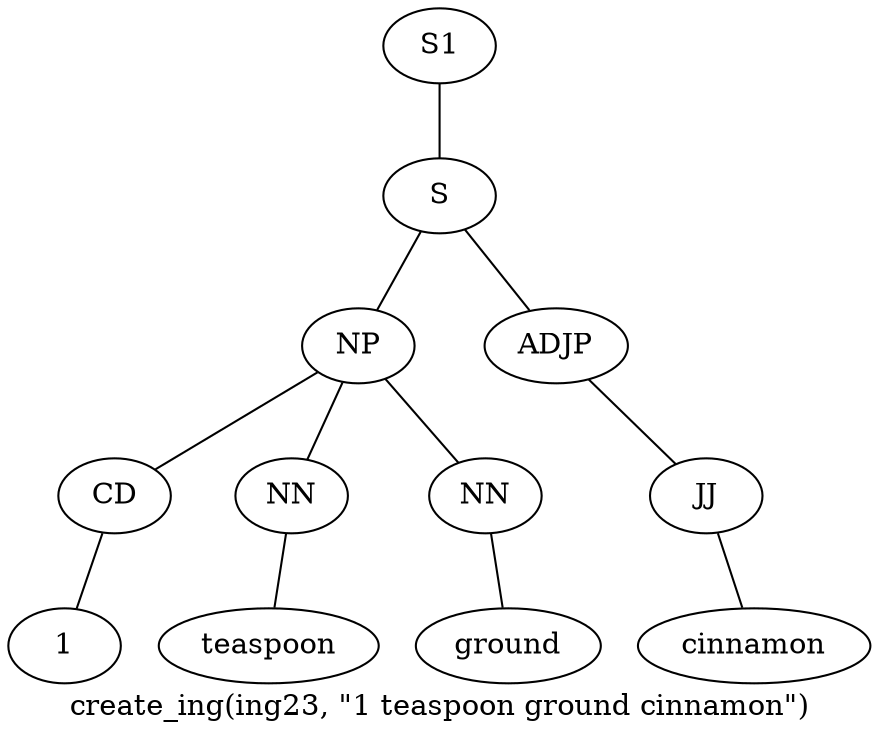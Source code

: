graph SyntaxGraph {
	label = "create_ing(ing23, \"1 teaspoon ground cinnamon\")";
	Node0 [label="S1"];
	Node1 [label="S"];
	Node2 [label="NP"];
	Node3 [label="CD"];
	Node4 [label="1"];
	Node5 [label="NN"];
	Node6 [label="teaspoon"];
	Node7 [label="NN"];
	Node8 [label="ground"];
	Node9 [label="ADJP"];
	Node10 [label="JJ"];
	Node11 [label="cinnamon"];

	Node0 -- Node1;
	Node1 -- Node2;
	Node1 -- Node9;
	Node2 -- Node3;
	Node2 -- Node5;
	Node2 -- Node7;
	Node3 -- Node4;
	Node5 -- Node6;
	Node7 -- Node8;
	Node9 -- Node10;
	Node10 -- Node11;
}